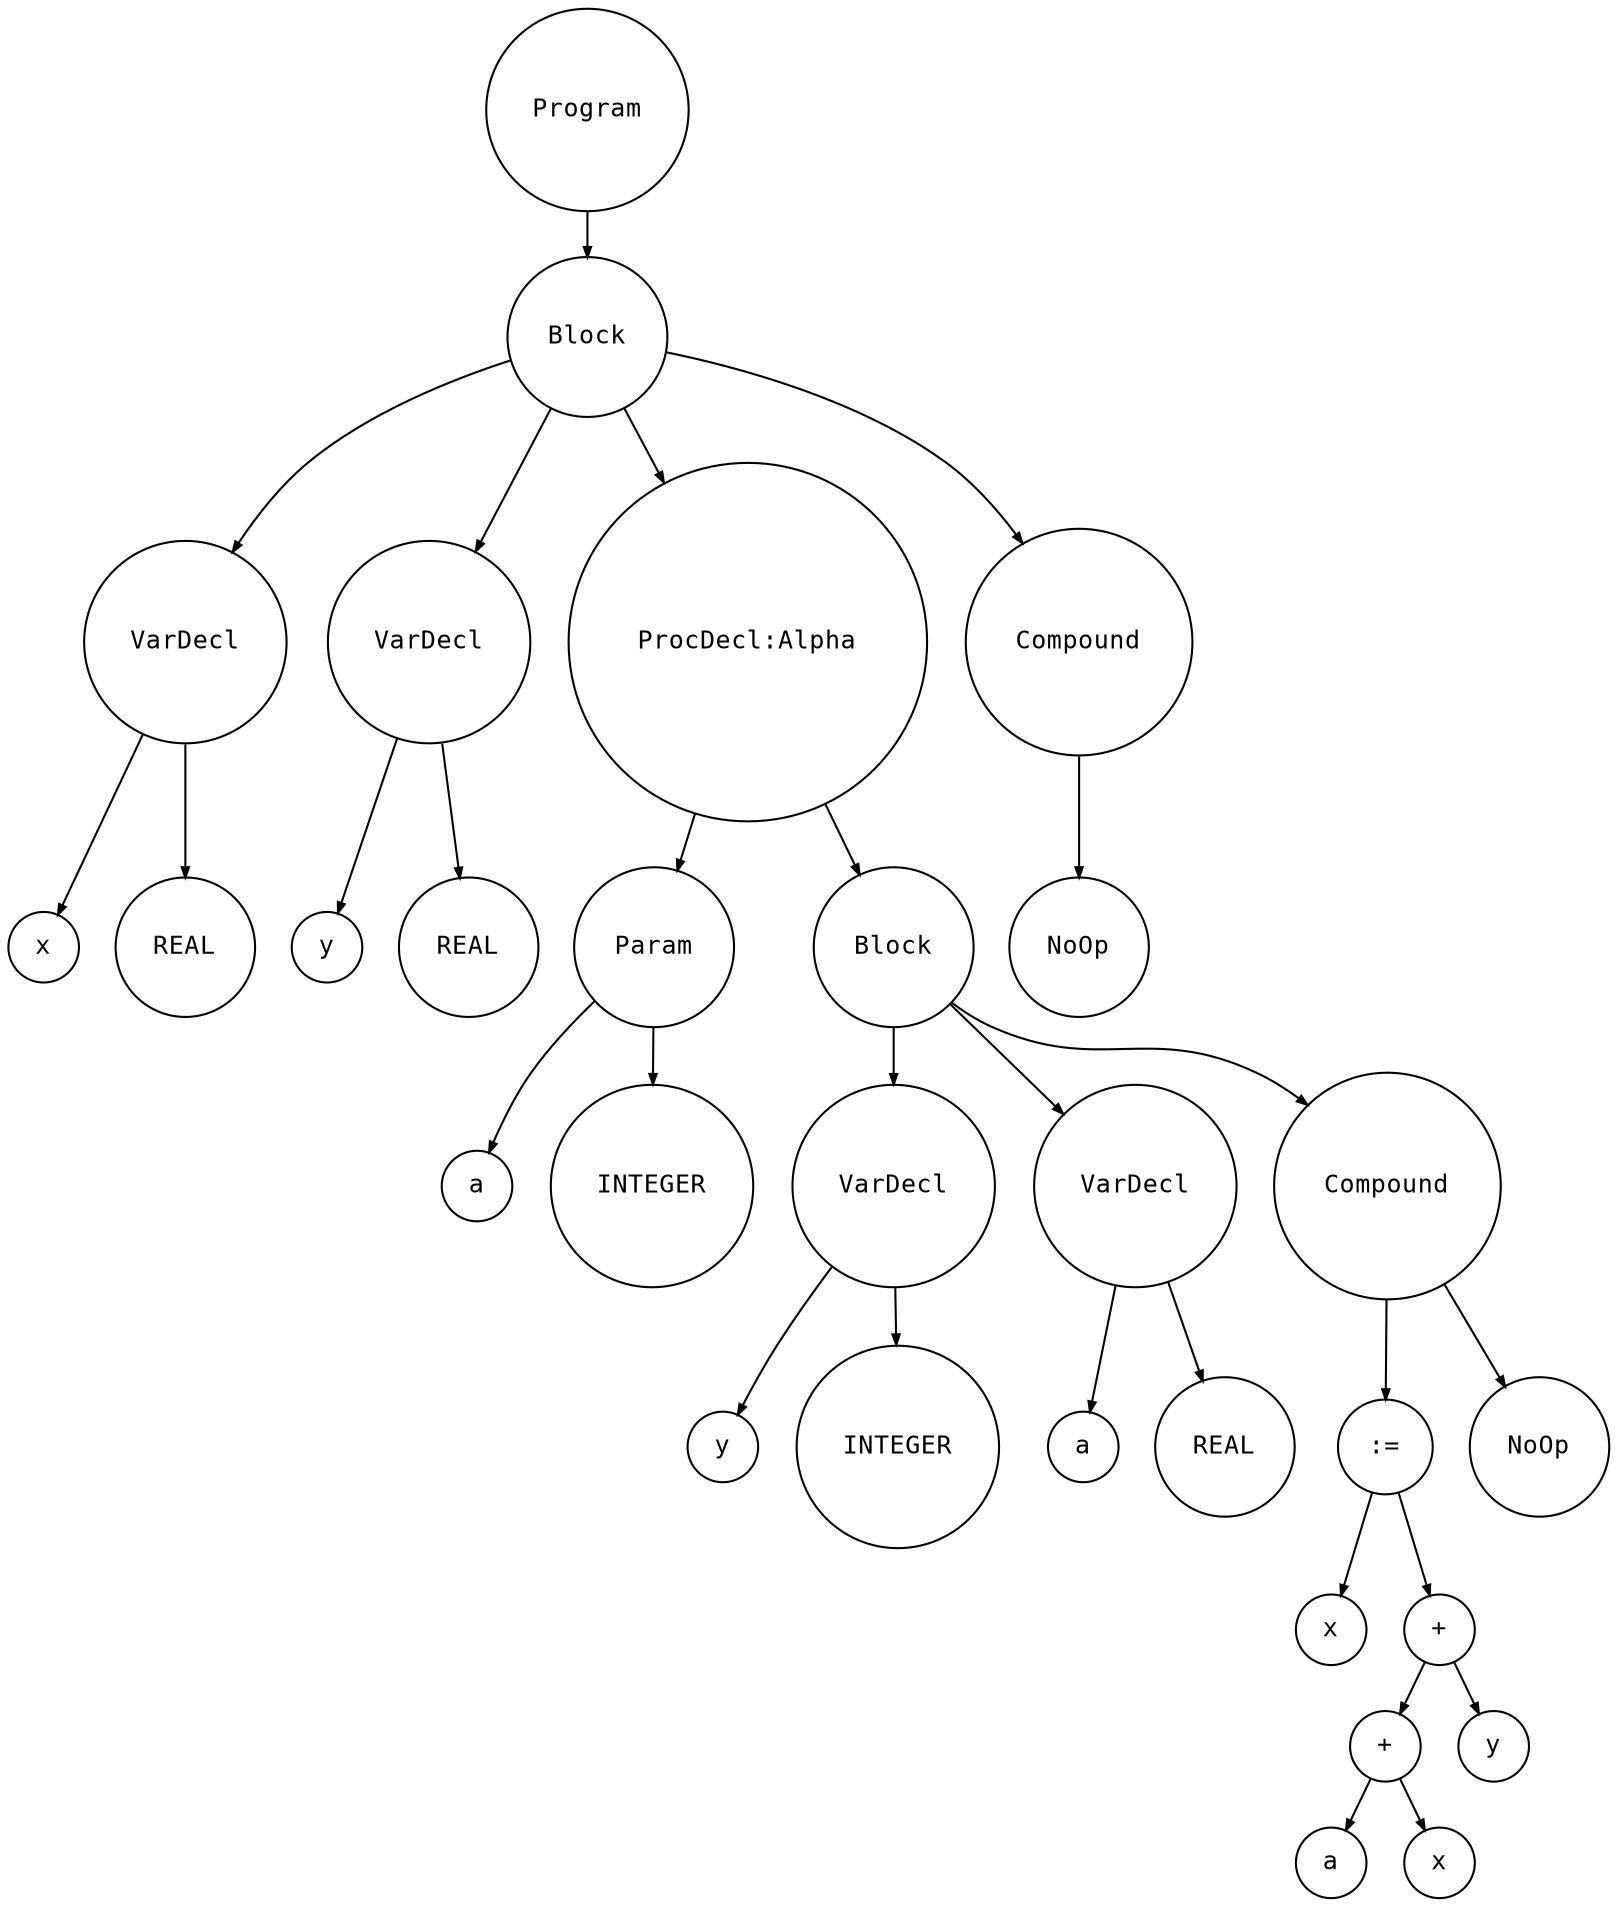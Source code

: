digraph astgraph {
  node [shape=circle, fontsize=12, fontname="Courier", height=.1];
  ranksep=.3;
  edge [arrowsize=.5]
  node1 [label="Program"]
  node2 [label="Block"]
  node3 [label="VarDecl"]
  node4 [label="x"]
  node3 -> node4
  node5 [label="REAL"]
  node3 -> node5
  node6 [label="VarDecl"]
  node7 [label="y"]
  node6 -> node7
  node8 [label="REAL"]
  node6 -> node8
  node9 [label="ProcDecl:Alpha"]
  node10 [label="Param"]
  node11 [label="a"]
  node10 -> node11
  node12 [label="INTEGER"]
  node10 -> node12
  node9 -> node10
  node13 [label="Block"]
  node14 [label="VarDecl"]
  node15 [label="y"]
  node14 -> node15
  node16 [label="INTEGER"]
  node14 -> node16
  node17 [label="VarDecl"]
  node18 [label="a"]
  node17 -> node18
  node19 [label="REAL"]
  node17 -> node19
  node20 [label="Compound"]
  node21 [label=":="]
  node22 [label="x"]
  node23 [label="+"]
  node24 [label="+"]
  node25 [label="a"]
  node26 [label="x"]
  node24 -> node25
  node24 -> node26
  node27 [label="y"]
  node23 -> node24
  node23 -> node27
  node21 -> node22
  node21 -> node23
  node20 -> node21
  node28 [label="NoOp"]
  node20 -> node28
  node13 -> node14
  node13 -> node17
  node13 -> node20
  node9 -> node13
  node29 [label="Compound"]
  node30 [label="NoOp"]
  node29 -> node30
  node2 -> node3
  node2 -> node6
  node2 -> node9
  node2 -> node29
  node1 -> node2
}